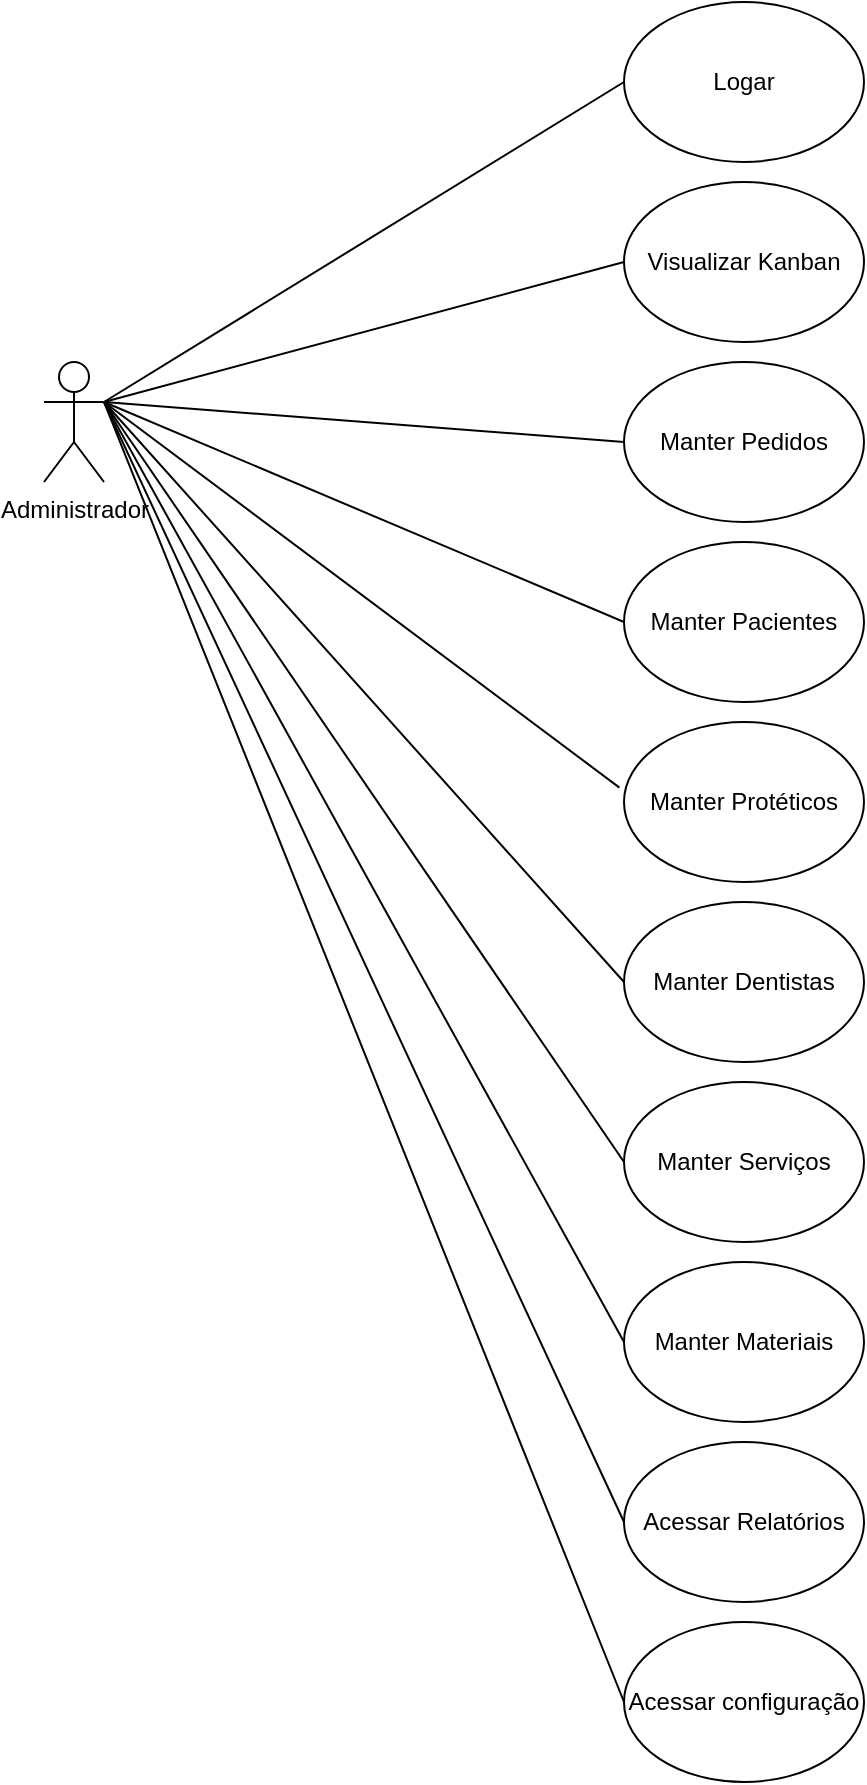 <mxfile version="26.2.12">
  <diagram name="Página-1" id="SgHWeOh2NF5JsfvJGHp0">
    <mxGraphModel dx="1727" dy="893" grid="1" gridSize="10" guides="1" tooltips="1" connect="1" arrows="1" fold="1" page="1" pageScale="1" pageWidth="3300" pageHeight="4681" math="0" shadow="0">
      <root>
        <mxCell id="0" />
        <mxCell id="1" parent="0" />
        <mxCell id="lSrNjrEC_3yFH3J3TiM1-49" value="Administrador" style="shape=umlActor;verticalLabelPosition=bottom;verticalAlign=top;html=1;outlineConnect=0;" parent="1" vertex="1">
          <mxGeometry x="50" y="440" width="30" height="60" as="geometry" />
        </mxCell>
        <mxCell id="lSrNjrEC_3yFH3J3TiM1-50" value="Visualizar Kanban" style="ellipse;whiteSpace=wrap;html=1;" parent="1" vertex="1">
          <mxGeometry x="340" y="350" width="120" height="80" as="geometry" />
        </mxCell>
        <mxCell id="lSrNjrEC_3yFH3J3TiM1-51" value="Manter Pacientes" style="ellipse;whiteSpace=wrap;html=1;" parent="1" vertex="1">
          <mxGeometry x="340" y="530" width="120" height="80" as="geometry" />
        </mxCell>
        <mxCell id="lSrNjrEC_3yFH3J3TiM1-53" value="Manter Protéticos" style="ellipse;whiteSpace=wrap;html=1;" parent="1" vertex="1">
          <mxGeometry x="340" y="620" width="120" height="80" as="geometry" />
        </mxCell>
        <mxCell id="lSrNjrEC_3yFH3J3TiM1-54" value="" style="endArrow=none;html=1;rounded=0;entryX=1;entryY=0.333;entryDx=0;entryDy=0;entryPerimeter=0;exitX=0;exitY=0.5;exitDx=0;exitDy=0;" parent="1" source="lSrNjrEC_3yFH3J3TiM1-50" target="lSrNjrEC_3yFH3J3TiM1-49" edge="1">
          <mxGeometry width="50" height="50" relative="1" as="geometry">
            <mxPoint x="450" y="490" as="sourcePoint" />
            <mxPoint x="500" y="440" as="targetPoint" />
          </mxGeometry>
        </mxCell>
        <mxCell id="lSrNjrEC_3yFH3J3TiM1-55" value="" style="endArrow=none;html=1;rounded=0;entryX=1;entryY=0.333;entryDx=0;entryDy=0;entryPerimeter=0;exitX=0;exitY=0.5;exitDx=0;exitDy=0;" parent="1" source="lSrNjrEC_3yFH3J3TiM1-51" target="lSrNjrEC_3yFH3J3TiM1-49" edge="1">
          <mxGeometry width="50" height="50" relative="1" as="geometry">
            <mxPoint x="450" y="490" as="sourcePoint" />
            <mxPoint x="500" y="440" as="targetPoint" />
          </mxGeometry>
        </mxCell>
        <mxCell id="lSrNjrEC_3yFH3J3TiM1-60" value="" style="endArrow=none;html=1;rounded=0;entryX=1;entryY=0.333;entryDx=0;entryDy=0;entryPerimeter=0;exitX=-0.019;exitY=0.41;exitDx=0;exitDy=0;exitPerimeter=0;" parent="1" source="lSrNjrEC_3yFH3J3TiM1-53" target="lSrNjrEC_3yFH3J3TiM1-49" edge="1">
          <mxGeometry width="50" height="50" relative="1" as="geometry">
            <mxPoint x="170" y="590" as="sourcePoint" />
            <mxPoint x="90" y="460" as="targetPoint" />
          </mxGeometry>
        </mxCell>
        <mxCell id="lSrNjrEC_3yFH3J3TiM1-63" value="Logar" style="ellipse;whiteSpace=wrap;html=1;" parent="1" vertex="1">
          <mxGeometry x="340" y="260" width="120" height="80" as="geometry" />
        </mxCell>
        <mxCell id="lSrNjrEC_3yFH3J3TiM1-64" value="" style="endArrow=none;html=1;rounded=0;exitX=0;exitY=0.5;exitDx=0;exitDy=0;" parent="1" source="lSrNjrEC_3yFH3J3TiM1-63" edge="1">
          <mxGeometry width="50" height="50" relative="1" as="geometry">
            <mxPoint x="480" y="520" as="sourcePoint" />
            <mxPoint x="80" y="460" as="targetPoint" />
          </mxGeometry>
        </mxCell>
        <mxCell id="lSrNjrEC_3yFH3J3TiM1-68" value="Manter Dentistas" style="ellipse;whiteSpace=wrap;html=1;" parent="1" vertex="1">
          <mxGeometry x="340" y="710" width="120" height="80" as="geometry" />
        </mxCell>
        <mxCell id="lSrNjrEC_3yFH3J3TiM1-69" value="" style="endArrow=none;html=1;rounded=0;exitX=0;exitY=0.5;exitDx=0;exitDy=0;" parent="1" source="lSrNjrEC_3yFH3J3TiM1-68" edge="1">
          <mxGeometry width="50" height="50" relative="1" as="geometry">
            <mxPoint x="338" y="673" as="sourcePoint" />
            <mxPoint x="80" y="460" as="targetPoint" />
          </mxGeometry>
        </mxCell>
        <mxCell id="lSrNjrEC_3yFH3J3TiM1-81" value="Acessar configuração" style="ellipse;whiteSpace=wrap;html=1;" parent="1" vertex="1">
          <mxGeometry x="340" y="1070" width="120" height="80" as="geometry" />
        </mxCell>
        <mxCell id="lSrNjrEC_3yFH3J3TiM1-83" value="" style="endArrow=none;html=1;rounded=0;exitX=0;exitY=0.5;exitDx=0;exitDy=0;entryX=1;entryY=0.333;entryDx=0;entryDy=0;entryPerimeter=0;" parent="1" target="lSrNjrEC_3yFH3J3TiM1-49" edge="1" source="lSrNjrEC_3yFH3J3TiM1-81">
          <mxGeometry width="50" height="50" relative="1" as="geometry">
            <mxPoint x="340" y="850" as="sourcePoint" />
            <mxPoint x="80" y="550" as="targetPoint" />
          </mxGeometry>
        </mxCell>
        <mxCell id="yn1h1SYY6ZzJjWJtAD5j-4" value="Manter Pedidos" style="ellipse;whiteSpace=wrap;html=1;" vertex="1" parent="1">
          <mxGeometry x="340" y="440" width="120" height="80" as="geometry" />
        </mxCell>
        <mxCell id="yn1h1SYY6ZzJjWJtAD5j-5" value="" style="endArrow=none;html=1;rounded=0;entryX=1;entryY=0.333;entryDx=0;entryDy=0;entryPerimeter=0;exitX=0;exitY=0.5;exitDx=0;exitDy=0;" edge="1" parent="1" source="yn1h1SYY6ZzJjWJtAD5j-4" target="lSrNjrEC_3yFH3J3TiM1-49">
          <mxGeometry width="50" height="50" relative="1" as="geometry">
            <mxPoint x="460" y="560" as="sourcePoint" />
            <mxPoint x="90" y="530" as="targetPoint" />
          </mxGeometry>
        </mxCell>
        <mxCell id="yn1h1SYY6ZzJjWJtAD5j-6" value="Manter Serviços" style="ellipse;whiteSpace=wrap;html=1;" vertex="1" parent="1">
          <mxGeometry x="340" y="800" width="120" height="80" as="geometry" />
        </mxCell>
        <mxCell id="yn1h1SYY6ZzJjWJtAD5j-7" value="Manter Materiais" style="ellipse;whiteSpace=wrap;html=1;" vertex="1" parent="1">
          <mxGeometry x="340" y="890" width="120" height="80" as="geometry" />
        </mxCell>
        <mxCell id="yn1h1SYY6ZzJjWJtAD5j-8" value="Acessar Relatórios" style="ellipse;whiteSpace=wrap;html=1;" vertex="1" parent="1">
          <mxGeometry x="340" y="980" width="120" height="80" as="geometry" />
        </mxCell>
        <mxCell id="yn1h1SYY6ZzJjWJtAD5j-9" value="" style="endArrow=none;html=1;rounded=0;exitX=0;exitY=0.5;exitDx=0;exitDy=0;entryX=1;entryY=0.333;entryDx=0;entryDy=0;entryPerimeter=0;" edge="1" parent="1" source="yn1h1SYY6ZzJjWJtAD5j-6" target="lSrNjrEC_3yFH3J3TiM1-49">
          <mxGeometry width="50" height="50" relative="1" as="geometry">
            <mxPoint x="170" y="710" as="sourcePoint" />
            <mxPoint x="220" y="660" as="targetPoint" />
          </mxGeometry>
        </mxCell>
        <mxCell id="yn1h1SYY6ZzJjWJtAD5j-10" value="" style="endArrow=none;html=1;rounded=0;exitX=0;exitY=0.5;exitDx=0;exitDy=0;entryX=1;entryY=0.333;entryDx=0;entryDy=0;entryPerimeter=0;" edge="1" parent="1" source="yn1h1SYY6ZzJjWJtAD5j-7" target="lSrNjrEC_3yFH3J3TiM1-49">
          <mxGeometry width="50" height="50" relative="1" as="geometry">
            <mxPoint x="20" y="740" as="sourcePoint" />
            <mxPoint x="70" y="690" as="targetPoint" />
          </mxGeometry>
        </mxCell>
        <mxCell id="yn1h1SYY6ZzJjWJtAD5j-11" value="" style="endArrow=none;html=1;rounded=0;exitX=0;exitY=0.5;exitDx=0;exitDy=0;entryX=1;entryY=0.333;entryDx=0;entryDy=0;entryPerimeter=0;" edge="1" parent="1" source="yn1h1SYY6ZzJjWJtAD5j-8" target="lSrNjrEC_3yFH3J3TiM1-49">
          <mxGeometry width="50" height="50" relative="1" as="geometry">
            <mxPoint x="240" y="970" as="sourcePoint" />
            <mxPoint x="290" y="920" as="targetPoint" />
          </mxGeometry>
        </mxCell>
      </root>
    </mxGraphModel>
  </diagram>
</mxfile>
